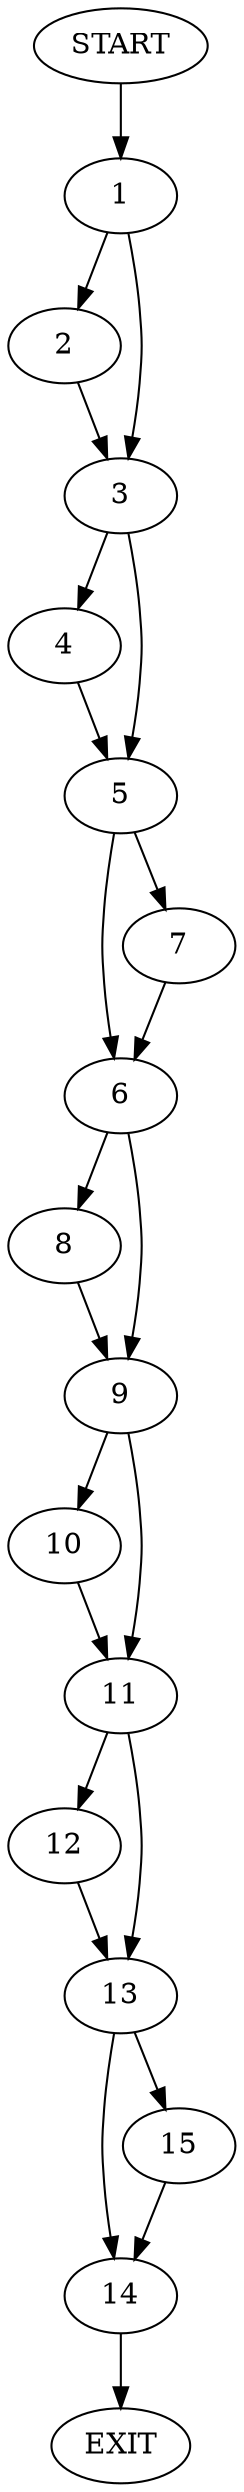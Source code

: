 digraph {
0 [label="START"]
16 [label="EXIT"]
0 -> 1
1 -> 2
1 -> 3
3 -> 4
3 -> 5
2 -> 3
5 -> 6
5 -> 7
4 -> 5
7 -> 6
6 -> 8
6 -> 9
9 -> 10
9 -> 11
8 -> 9
10 -> 11
11 -> 12
11 -> 13
12 -> 13
13 -> 14
13 -> 15
14 -> 16
15 -> 14
}
